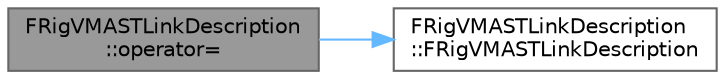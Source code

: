 digraph "FRigVMASTLinkDescription::operator="
{
 // INTERACTIVE_SVG=YES
 // LATEX_PDF_SIZE
  bgcolor="transparent";
  edge [fontname=Helvetica,fontsize=10,labelfontname=Helvetica,labelfontsize=10];
  node [fontname=Helvetica,fontsize=10,shape=box,height=0.2,width=0.4];
  rankdir="LR";
  Node1 [id="Node000001",label="FRigVMASTLinkDescription\l::operator=",height=0.2,width=0.4,color="gray40", fillcolor="grey60", style="filled", fontcolor="black",tooltip=" "];
  Node1 -> Node2 [id="edge1_Node000001_Node000002",color="steelblue1",style="solid",tooltip=" "];
  Node2 [id="Node000002",label="FRigVMASTLinkDescription\l::FRigVMASTLinkDescription",height=0.2,width=0.4,color="grey40", fillcolor="white", style="filled",URL="$d4/d53/structFRigVMASTLinkDescription.html#a2620336add55eac51b121c36f1c25cca",tooltip=" "];
}

